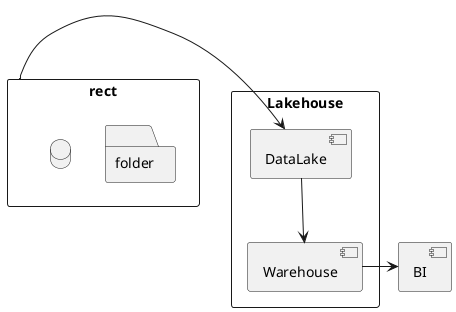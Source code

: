 @startuml "lakehouse architecture"

rectangle "rect" {
    database {
    }

    folder "folder"
}


rectangle "Lakehouse"{
    [DataLake]
    [Warehouse]
}

[BI]

rect -r-> DataLake
Warehouse -r-> BI
DataLake -d-> Warehouse

@enduml